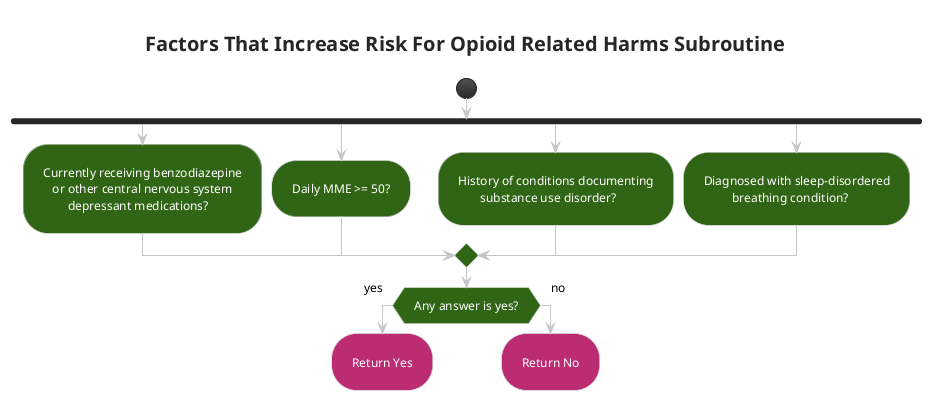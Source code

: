 @startuml subroutine_opioid_related_harms
!theme carbon-gray
skinparam ActivityBackgroundColor #306516
<style>
activityDiagram {
 FontColor white
 RoundCorner 50
 arrow {
  FontColor: Black
 }
 diamond {
  BackgroundColor #306516
 }
}
</style>
title Factors That Increase Risk For Opioid Related Harms Subroutine
start
fork
:Currently receiving benzodiazepine\n   or other central nervous system\n        depressant medications?;
fork again
:Daily MME >= 50?;
fork again
:History of conditions documenting\n       substance use disorder?;
fork again
:Diagnosed with sleep-disordered\n         breathing condition?;
end merge
if (Any answer is yes?) then (yes)
#BC2C73:Return Yes;
kill
else (no)
#BC2C73:Return No;
kill
@enduml